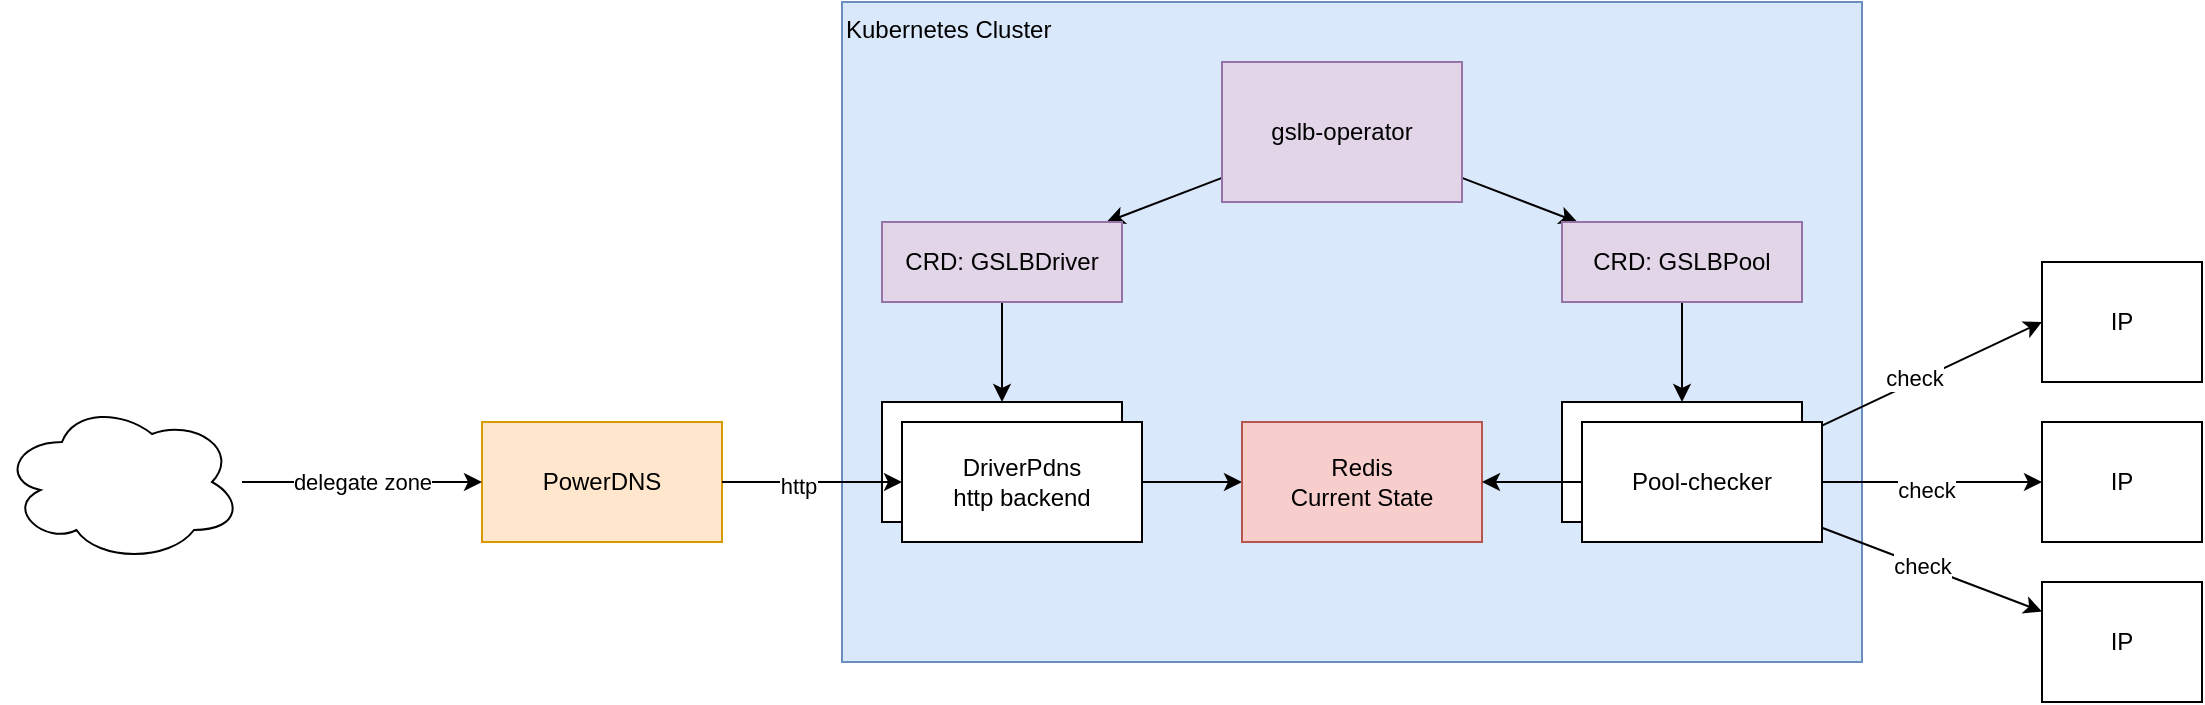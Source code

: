 <mxfile version="24.1.0" type="device">
  <diagram name="Страница — 1" id="2aqMH8SCtK3y8AyyAa5u">
    <mxGraphModel dx="984" dy="1804" grid="1" gridSize="10" guides="1" tooltips="1" connect="1" arrows="1" fold="1" page="1" pageScale="1" pageWidth="827" pageHeight="1169" math="0" shadow="0">
      <root>
        <mxCell id="0" />
        <mxCell id="1" parent="0" />
        <mxCell id="DaPa9X5vpvJgic_Vf4cz-6" value="Kubernetes Cluster" style="rounded=0;whiteSpace=wrap;html=1;fillColor=#dae8fc;strokeColor=#6c8ebf;align=left;verticalAlign=top;" vertex="1" parent="1">
          <mxGeometry x="500" y="-130" width="510" height="330" as="geometry" />
        </mxCell>
        <mxCell id="DaPa9X5vpvJgic_Vf4cz-1" value="PowerDNS" style="rounded=0;whiteSpace=wrap;html=1;fillColor=#ffe6cc;strokeColor=#d79b00;" vertex="1" parent="1">
          <mxGeometry x="320" y="80" width="120" height="60" as="geometry" />
        </mxCell>
        <mxCell id="DaPa9X5vpvJgic_Vf4cz-3" style="edgeStyle=orthogonalEdgeStyle;rounded=0;orthogonalLoop=1;jettySize=auto;html=1;" edge="1" parent="1" source="DaPa9X5vpvJgic_Vf4cz-2" target="DaPa9X5vpvJgic_Vf4cz-1">
          <mxGeometry relative="1" as="geometry" />
        </mxCell>
        <mxCell id="DaPa9X5vpvJgic_Vf4cz-32" value="delegate zone" style="edgeLabel;html=1;align=center;verticalAlign=middle;resizable=0;points=[];" vertex="1" connectable="0" parent="DaPa9X5vpvJgic_Vf4cz-3">
          <mxGeometry x="-0.25" y="-4" relative="1" as="geometry">
            <mxPoint x="15" y="-4" as="offset" />
          </mxGeometry>
        </mxCell>
        <mxCell id="DaPa9X5vpvJgic_Vf4cz-2" value="" style="ellipse;shape=cloud;whiteSpace=wrap;html=1;" vertex="1" parent="1">
          <mxGeometry x="80" y="70" width="120" height="80" as="geometry" />
        </mxCell>
        <mxCell id="DaPa9X5vpvJgic_Vf4cz-27" style="rounded=0;orthogonalLoop=1;jettySize=auto;html=1;" edge="1" parent="1" source="DaPa9X5vpvJgic_Vf4cz-7" target="DaPa9X5vpvJgic_Vf4cz-16">
          <mxGeometry relative="1" as="geometry" />
        </mxCell>
        <mxCell id="DaPa9X5vpvJgic_Vf4cz-28" style="rounded=0;orthogonalLoop=1;jettySize=auto;html=1;" edge="1" parent="1" source="DaPa9X5vpvJgic_Vf4cz-7" target="DaPa9X5vpvJgic_Vf4cz-17">
          <mxGeometry relative="1" as="geometry" />
        </mxCell>
        <mxCell id="DaPa9X5vpvJgic_Vf4cz-7" value="gslb-operator" style="rounded=0;whiteSpace=wrap;html=1;fillColor=#e1d5e7;strokeColor=#9673a6;" vertex="1" parent="1">
          <mxGeometry x="690" y="-100" width="120" height="70" as="geometry" />
        </mxCell>
        <mxCell id="DaPa9X5vpvJgic_Vf4cz-8" value="" style="rounded=0;whiteSpace=wrap;html=1;" vertex="1" parent="1">
          <mxGeometry x="520" y="70" width="120" height="60" as="geometry" />
        </mxCell>
        <mxCell id="DaPa9X5vpvJgic_Vf4cz-12" style="edgeStyle=orthogonalEdgeStyle;rounded=0;orthogonalLoop=1;jettySize=auto;html=1;" edge="1" parent="1" source="DaPa9X5vpvJgic_Vf4cz-9" target="DaPa9X5vpvJgic_Vf4cz-11">
          <mxGeometry relative="1" as="geometry" />
        </mxCell>
        <mxCell id="DaPa9X5vpvJgic_Vf4cz-9" value="DriverPdns&lt;div&gt;http backend&lt;/div&gt;" style="rounded=0;whiteSpace=wrap;html=1;" vertex="1" parent="1">
          <mxGeometry x="530" y="80" width="120" height="60" as="geometry" />
        </mxCell>
        <mxCell id="DaPa9X5vpvJgic_Vf4cz-10" style="edgeStyle=orthogonalEdgeStyle;rounded=0;orthogonalLoop=1;jettySize=auto;html=1;" edge="1" parent="1" source="DaPa9X5vpvJgic_Vf4cz-1" target="DaPa9X5vpvJgic_Vf4cz-9">
          <mxGeometry relative="1" as="geometry" />
        </mxCell>
        <mxCell id="DaPa9X5vpvJgic_Vf4cz-31" value="http" style="edgeLabel;html=1;align=center;verticalAlign=middle;resizable=0;points=[];" vertex="1" connectable="0" parent="DaPa9X5vpvJgic_Vf4cz-10">
          <mxGeometry x="-0.156" y="-2" relative="1" as="geometry">
            <mxPoint as="offset" />
          </mxGeometry>
        </mxCell>
        <mxCell id="DaPa9X5vpvJgic_Vf4cz-11" value="Redis&lt;div&gt;Current State&lt;/div&gt;" style="rounded=0;whiteSpace=wrap;html=1;fillColor=#f8cecc;strokeColor=#b85450;" vertex="1" parent="1">
          <mxGeometry x="700" y="80" width="120" height="60" as="geometry" />
        </mxCell>
        <mxCell id="DaPa9X5vpvJgic_Vf4cz-13" value="pdns-driver" style="rounded=0;whiteSpace=wrap;html=1;" vertex="1" parent="1">
          <mxGeometry x="860" y="70" width="120" height="60" as="geometry" />
        </mxCell>
        <mxCell id="DaPa9X5vpvJgic_Vf4cz-15" style="edgeStyle=orthogonalEdgeStyle;rounded=0;orthogonalLoop=1;jettySize=auto;html=1;" edge="1" parent="1" source="DaPa9X5vpvJgic_Vf4cz-14" target="DaPa9X5vpvJgic_Vf4cz-11">
          <mxGeometry relative="1" as="geometry" />
        </mxCell>
        <mxCell id="DaPa9X5vpvJgic_Vf4cz-21" style="rounded=0;orthogonalLoop=1;jettySize=auto;html=1;entryX=0;entryY=0.5;entryDx=0;entryDy=0;" edge="1" parent="1" source="DaPa9X5vpvJgic_Vf4cz-14" target="DaPa9X5vpvJgic_Vf4cz-18">
          <mxGeometry relative="1" as="geometry" />
        </mxCell>
        <mxCell id="DaPa9X5vpvJgic_Vf4cz-24" value="check" style="edgeLabel;html=1;align=center;verticalAlign=middle;resizable=0;points=[];" vertex="1" connectable="0" parent="DaPa9X5vpvJgic_Vf4cz-21">
          <mxGeometry x="-0.164" y="2" relative="1" as="geometry">
            <mxPoint as="offset" />
          </mxGeometry>
        </mxCell>
        <mxCell id="DaPa9X5vpvJgic_Vf4cz-22" style="edgeStyle=orthogonalEdgeStyle;rounded=0;orthogonalLoop=1;jettySize=auto;html=1;" edge="1" parent="1" source="DaPa9X5vpvJgic_Vf4cz-14" target="DaPa9X5vpvJgic_Vf4cz-19">
          <mxGeometry relative="1" as="geometry" />
        </mxCell>
        <mxCell id="DaPa9X5vpvJgic_Vf4cz-25" value="check" style="edgeLabel;html=1;align=center;verticalAlign=middle;resizable=0;points=[];" vertex="1" connectable="0" parent="DaPa9X5vpvJgic_Vf4cz-22">
          <mxGeometry x="-0.054" y="-4" relative="1" as="geometry">
            <mxPoint as="offset" />
          </mxGeometry>
        </mxCell>
        <mxCell id="DaPa9X5vpvJgic_Vf4cz-23" style="rounded=0;orthogonalLoop=1;jettySize=auto;html=1;" edge="1" parent="1" source="DaPa9X5vpvJgic_Vf4cz-14" target="DaPa9X5vpvJgic_Vf4cz-20">
          <mxGeometry relative="1" as="geometry" />
        </mxCell>
        <mxCell id="DaPa9X5vpvJgic_Vf4cz-26" value="check" style="edgeLabel;html=1;align=center;verticalAlign=middle;resizable=0;points=[];" vertex="1" connectable="0" parent="DaPa9X5vpvJgic_Vf4cz-23">
          <mxGeometry x="-0.09" relative="1" as="geometry">
            <mxPoint as="offset" />
          </mxGeometry>
        </mxCell>
        <mxCell id="DaPa9X5vpvJgic_Vf4cz-14" value="Pool-checker" style="rounded=0;whiteSpace=wrap;html=1;" vertex="1" parent="1">
          <mxGeometry x="870" y="80" width="120" height="60" as="geometry" />
        </mxCell>
        <mxCell id="DaPa9X5vpvJgic_Vf4cz-29" style="edgeStyle=orthogonalEdgeStyle;rounded=0;orthogonalLoop=1;jettySize=auto;html=1;entryX=0.5;entryY=0;entryDx=0;entryDy=0;" edge="1" parent="1" source="DaPa9X5vpvJgic_Vf4cz-16" target="DaPa9X5vpvJgic_Vf4cz-8">
          <mxGeometry relative="1" as="geometry" />
        </mxCell>
        <mxCell id="DaPa9X5vpvJgic_Vf4cz-16" value="CRD: GSLBDriver" style="rounded=0;whiteSpace=wrap;html=1;fillColor=#e1d5e7;strokeColor=#9673a6;" vertex="1" parent="1">
          <mxGeometry x="520" y="-20" width="120" height="40" as="geometry" />
        </mxCell>
        <mxCell id="DaPa9X5vpvJgic_Vf4cz-30" style="edgeStyle=orthogonalEdgeStyle;rounded=0;orthogonalLoop=1;jettySize=auto;html=1;entryX=0.5;entryY=0;entryDx=0;entryDy=0;" edge="1" parent="1" source="DaPa9X5vpvJgic_Vf4cz-17" target="DaPa9X5vpvJgic_Vf4cz-13">
          <mxGeometry relative="1" as="geometry" />
        </mxCell>
        <mxCell id="DaPa9X5vpvJgic_Vf4cz-17" value="CRD: GSLBPool" style="rounded=0;whiteSpace=wrap;html=1;fillColor=#e1d5e7;strokeColor=#9673a6;" vertex="1" parent="1">
          <mxGeometry x="860" y="-20" width="120" height="40" as="geometry" />
        </mxCell>
        <mxCell id="DaPa9X5vpvJgic_Vf4cz-18" value="IP" style="rounded=0;whiteSpace=wrap;html=1;" vertex="1" parent="1">
          <mxGeometry x="1100" width="80" height="60" as="geometry" />
        </mxCell>
        <mxCell id="DaPa9X5vpvJgic_Vf4cz-19" value="IP" style="rounded=0;whiteSpace=wrap;html=1;" vertex="1" parent="1">
          <mxGeometry x="1100" y="80" width="80" height="60" as="geometry" />
        </mxCell>
        <mxCell id="DaPa9X5vpvJgic_Vf4cz-20" value="IP" style="rounded=0;whiteSpace=wrap;html=1;" vertex="1" parent="1">
          <mxGeometry x="1100" y="160" width="80" height="60" as="geometry" />
        </mxCell>
      </root>
    </mxGraphModel>
  </diagram>
</mxfile>
